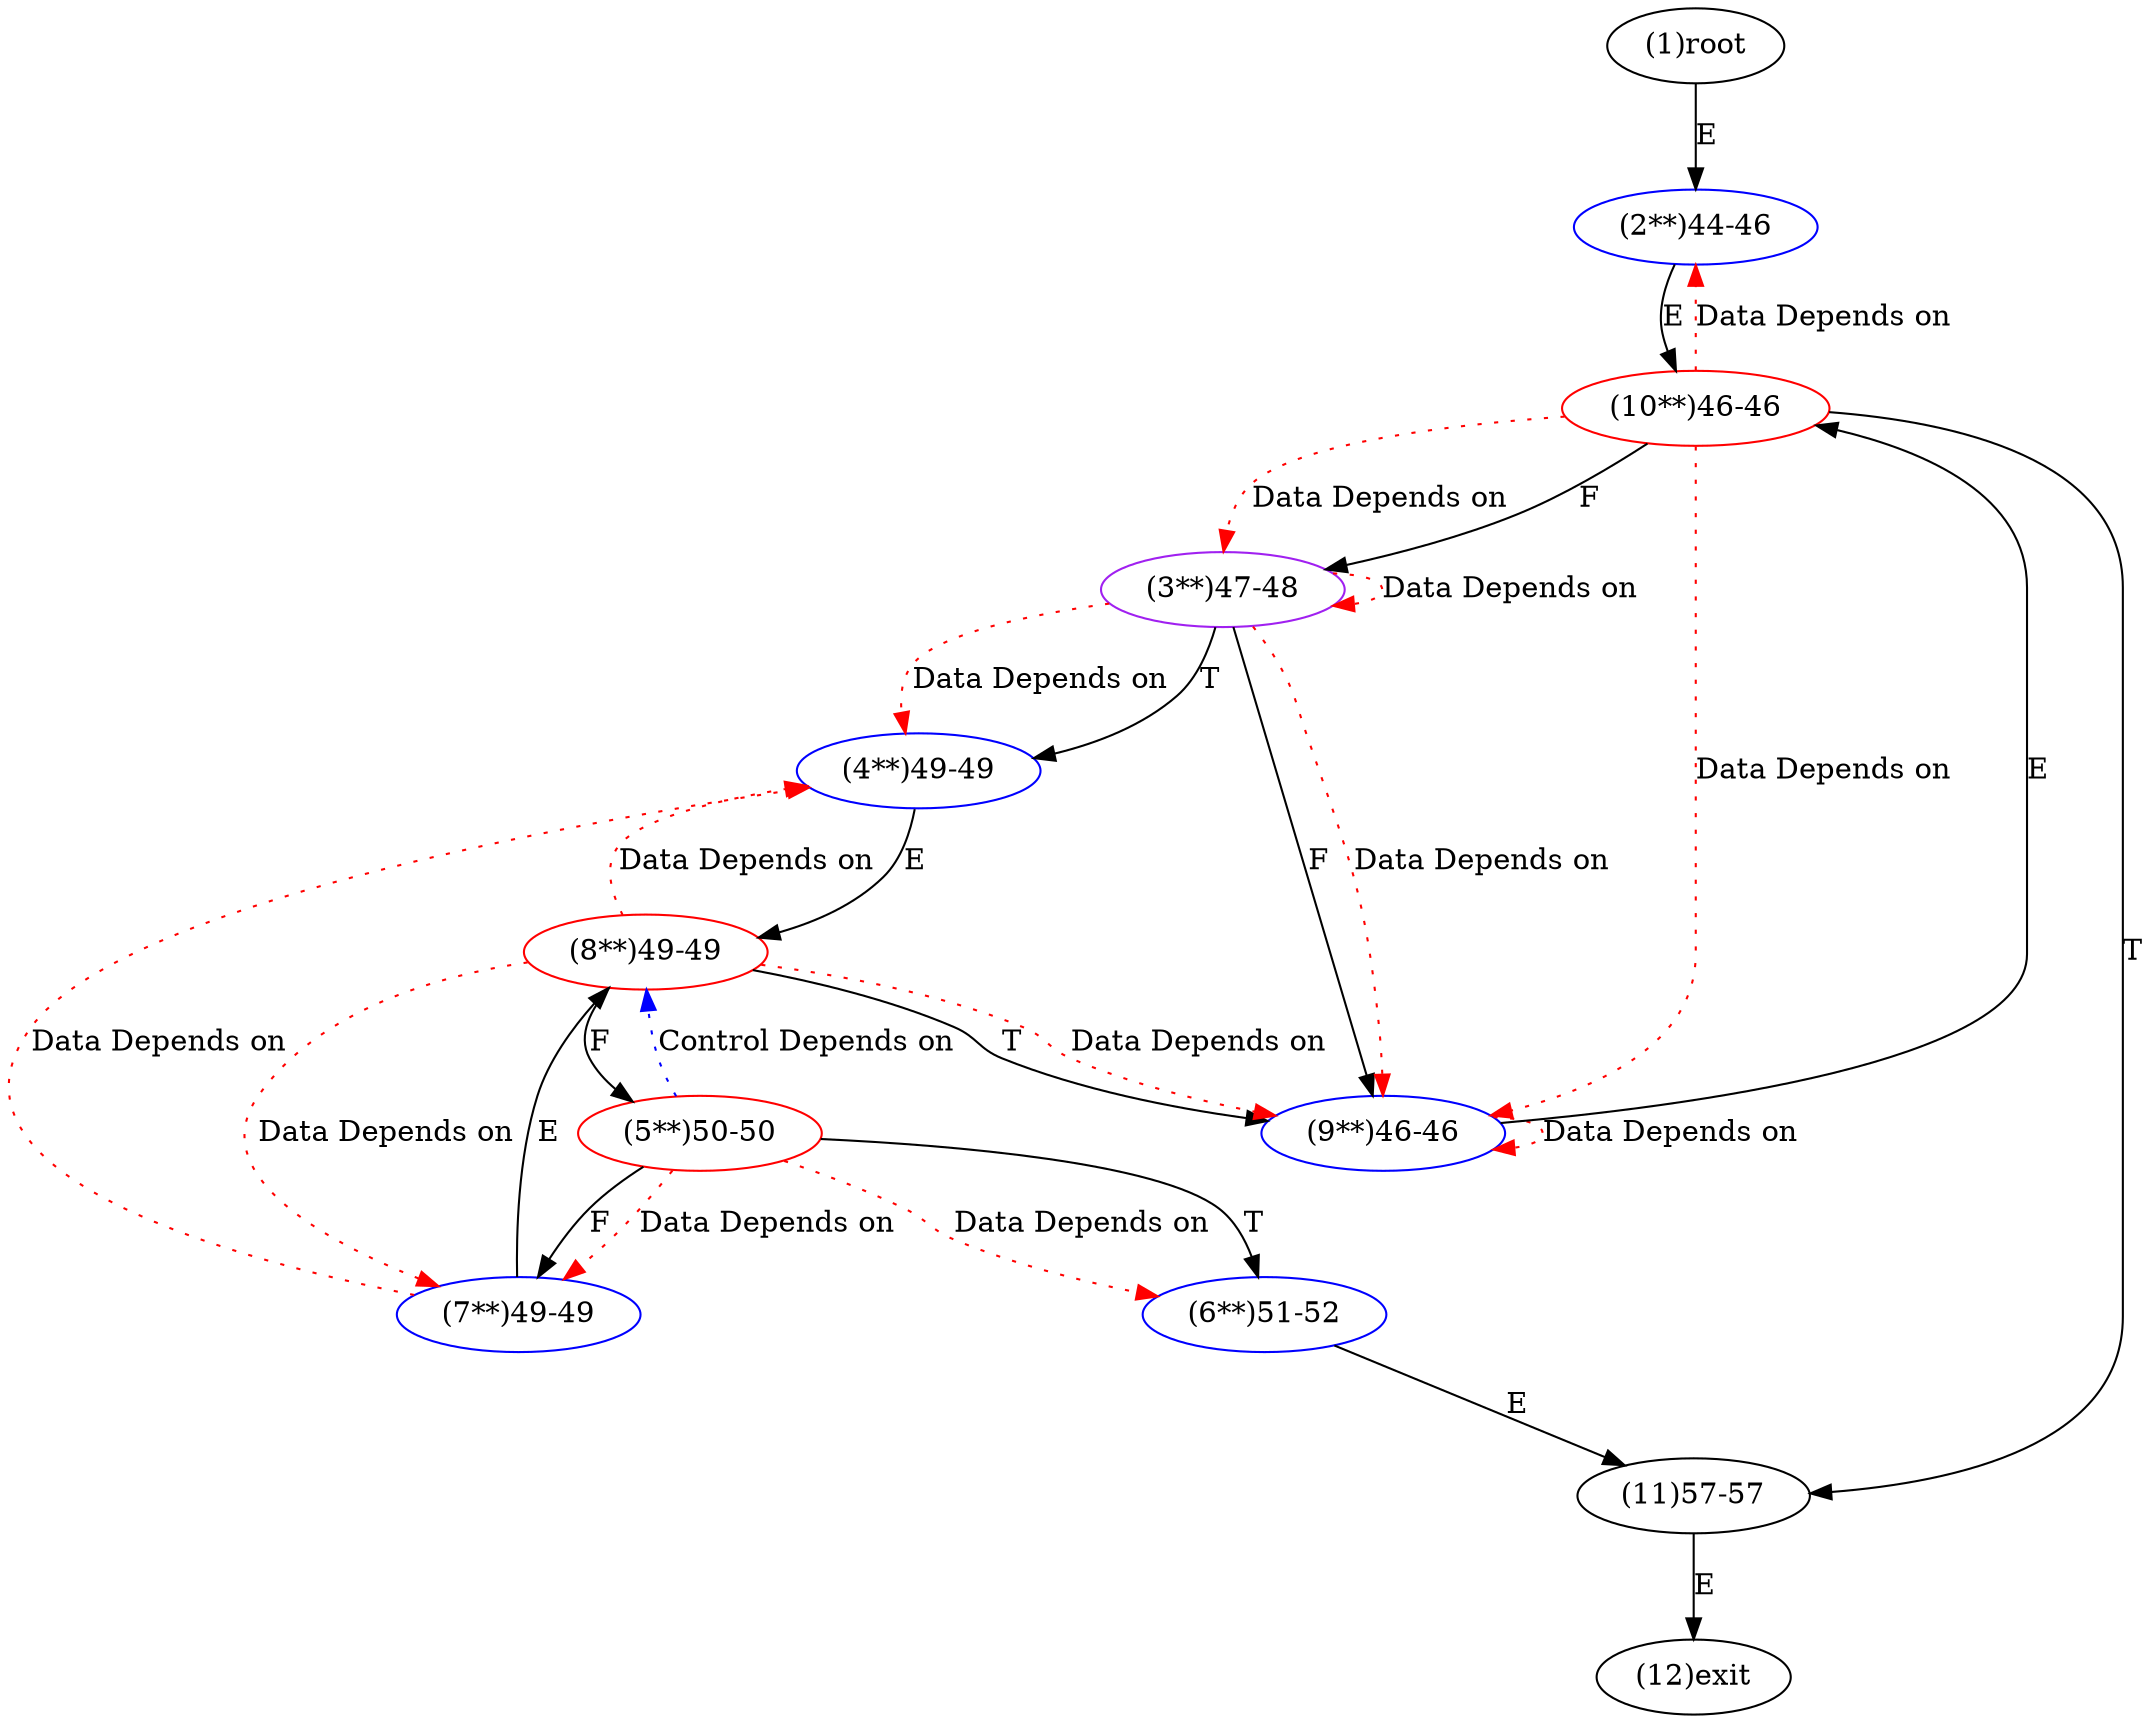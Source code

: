 digraph "" { 
1[ label="(1)root"];
2[ label="(2**)44-46",color=blue];
3[ label="(3**)47-48",color=purple];
4[ label="(4**)49-49",color=blue];
5[ label="(5**)50-50",color=red];
6[ label="(6**)51-52",color=blue];
7[ label="(7**)49-49",color=blue];
8[ label="(8**)49-49",color=red];
9[ label="(9**)46-46",color=blue];
10[ label="(10**)46-46",color=red];
11[ label="(11)57-57"];
12[ label="(12)exit"];
1->2[ label="E"];
2->10[ label="E"];
3->9[ label="F"];
3->4[ label="T"];
4->8[ label="E"];
5->7[ label="F"];
5->6[ label="T"];
6->11[ label="E"];
7->8[ label="E"];
8->5[ label="F"];
8->9[ label="T"];
9->10[ label="E"];
10->3[ label="F"];
10->11[ label="T"];
11->12[ label="E"];
3->3[ color="red" label="Data Depends on" style = dotted ];
3->4[ color="red" label="Data Depends on" style = dotted ];
3->9[ color="red" label="Data Depends on" style = dotted ];
5->7[ color="red" label="Data Depends on" style = dotted ];
5->6[ color="red" label="Data Depends on" style = dotted ];
5->8[ color="blue" label="Control Depends on" style = dotted ];
7->4[ color="red" label="Data Depends on" style = dotted ];
8->9[ color="red" label="Data Depends on" style = dotted ];
8->4[ color="red" label="Data Depends on" style = dotted ];
8->7[ color="red" label="Data Depends on" style = dotted ];
9->9[ color="red" label="Data Depends on" style = dotted ];
10->9[ color="red" label="Data Depends on" style = dotted ];
10->2[ color="red" label="Data Depends on" style = dotted ];
10->3[ color="red" label="Data Depends on" style = dotted ];
}